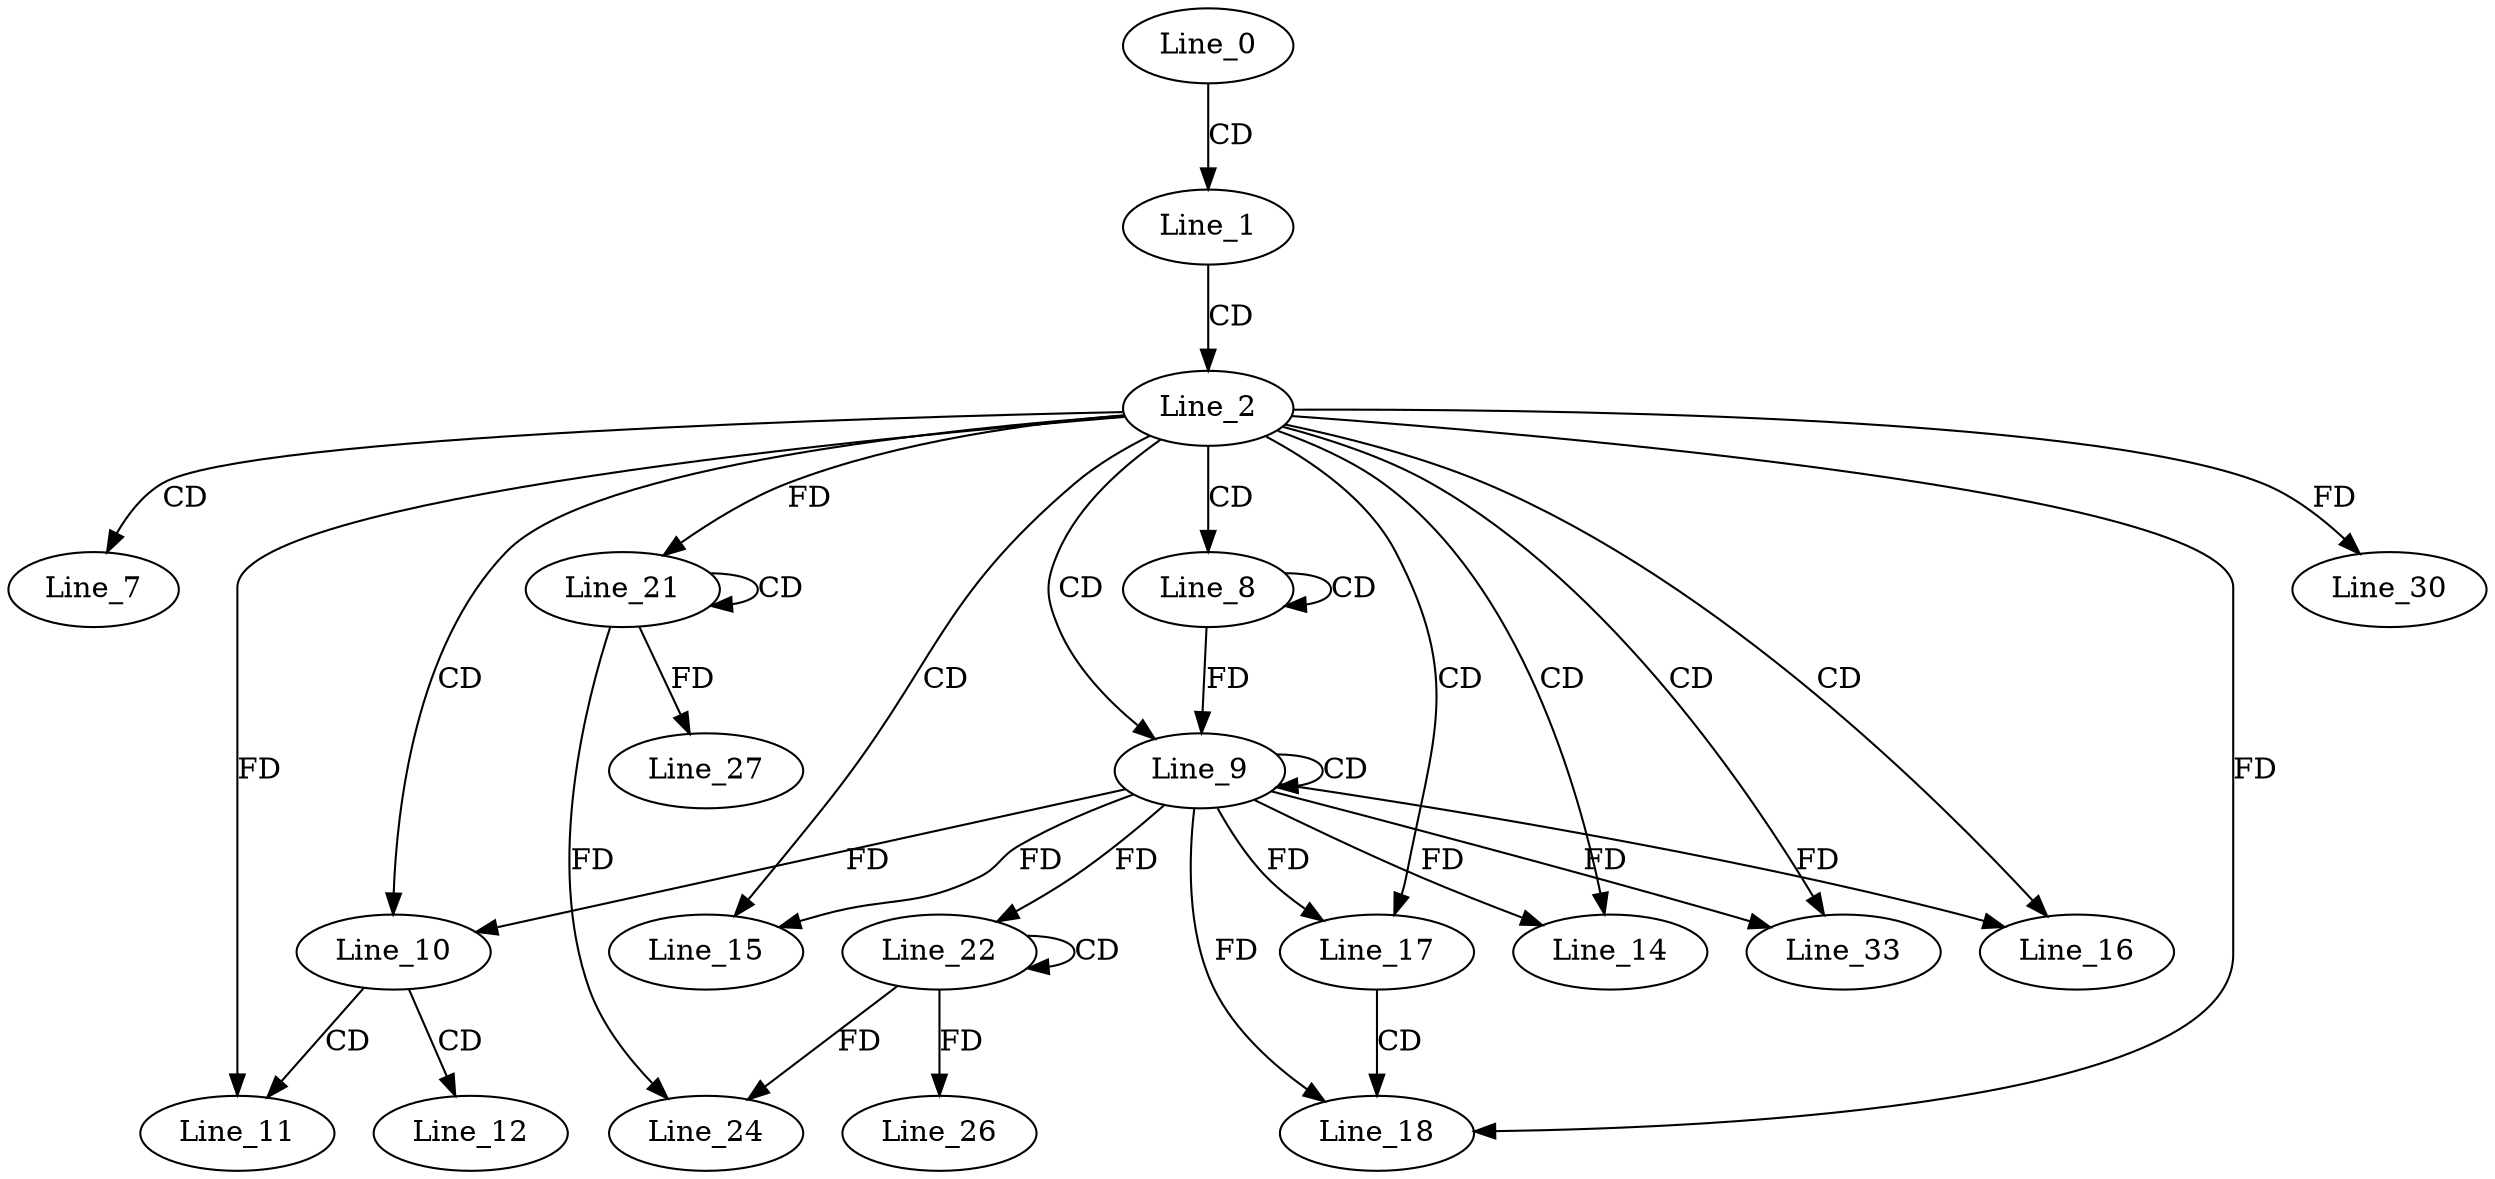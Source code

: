 digraph G {
  Line_0;
  Line_1;
  Line_2;
  Line_7;
  Line_8;
  Line_8;
  Line_9;
  Line_9;
  Line_10;
  Line_11;
  Line_12;
  Line_14;
  Line_14;
  Line_15;
  Line_15;
  Line_16;
  Line_16;
  Line_17;
  Line_17;
  Line_18;
  Line_18;
  Line_21;
  Line_21;
  Line_22;
  Line_22;
  Line_22;
  Line_24;
  Line_26;
  Line_27;
  Line_30;
  Line_33;
  Line_33;
  Line_0 -> Line_1 [ label="CD" ];
  Line_1 -> Line_2 [ label="CD" ];
  Line_2 -> Line_7 [ label="CD" ];
  Line_2 -> Line_8 [ label="CD" ];
  Line_8 -> Line_8 [ label="CD" ];
  Line_2 -> Line_9 [ label="CD" ];
  Line_9 -> Line_9 [ label="CD" ];
  Line_8 -> Line_9 [ label="FD" ];
  Line_2 -> Line_10 [ label="CD" ];
  Line_9 -> Line_10 [ label="FD" ];
  Line_10 -> Line_11 [ label="CD" ];
  Line_2 -> Line_11 [ label="FD" ];
  Line_10 -> Line_12 [ label="CD" ];
  Line_2 -> Line_14 [ label="CD" ];
  Line_9 -> Line_14 [ label="FD" ];
  Line_2 -> Line_15 [ label="CD" ];
  Line_9 -> Line_15 [ label="FD" ];
  Line_2 -> Line_16 [ label="CD" ];
  Line_9 -> Line_16 [ label="FD" ];
  Line_2 -> Line_17 [ label="CD" ];
  Line_9 -> Line_17 [ label="FD" ];
  Line_17 -> Line_18 [ label="CD" ];
  Line_2 -> Line_18 [ label="FD" ];
  Line_9 -> Line_18 [ label="FD" ];
  Line_21 -> Line_21 [ label="CD" ];
  Line_2 -> Line_21 [ label="FD" ];
  Line_22 -> Line_22 [ label="CD" ];
  Line_9 -> Line_22 [ label="FD" ];
  Line_22 -> Line_24 [ label="FD" ];
  Line_21 -> Line_24 [ label="FD" ];
  Line_22 -> Line_26 [ label="FD" ];
  Line_21 -> Line_27 [ label="FD" ];
  Line_2 -> Line_30 [ label="FD" ];
  Line_2 -> Line_33 [ label="CD" ];
  Line_9 -> Line_33 [ label="FD" ];
}
